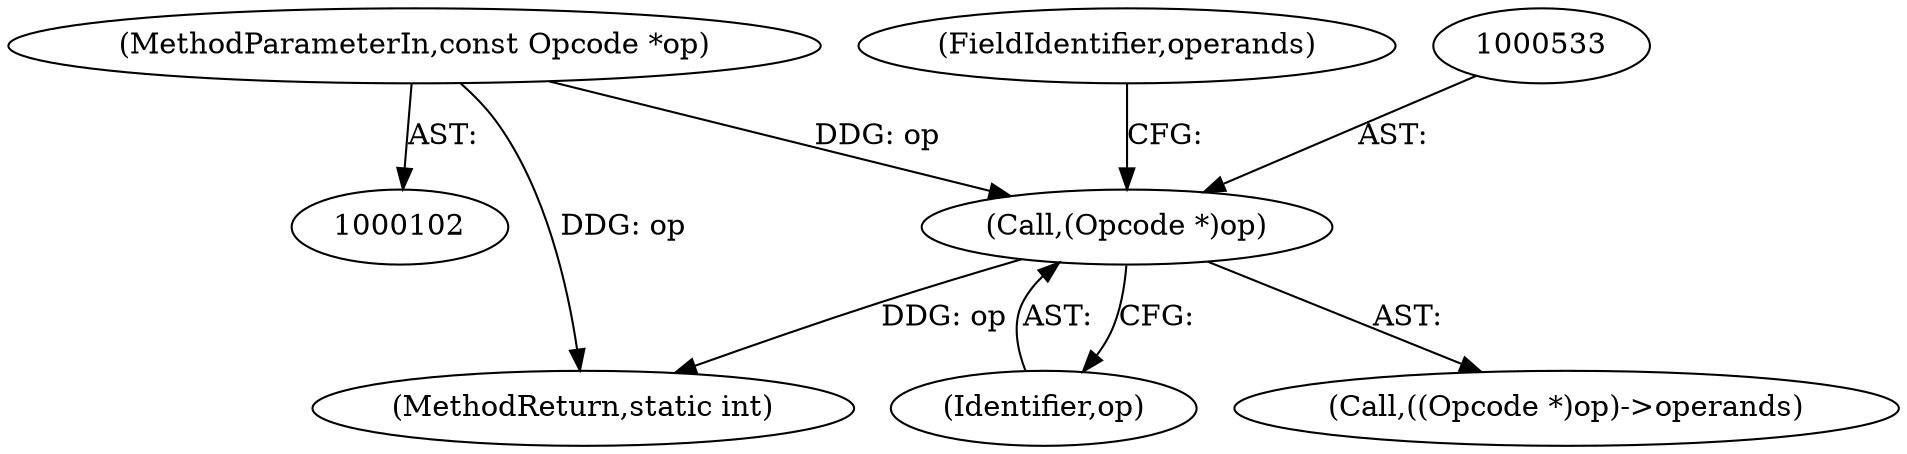 digraph "0_radare2_f17bfd9f1da05f30f23a4dd05e9d2363e1406948@pointer" {
"1000105" [label="(MethodParameterIn,const Opcode *op)"];
"1000532" [label="(Call,(Opcode *)op)"];
"1000534" [label="(Identifier,op)"];
"1003220" [label="(MethodReturn,static int)"];
"1000535" [label="(FieldIdentifier,operands)"];
"1000532" [label="(Call,(Opcode *)op)"];
"1000105" [label="(MethodParameterIn,const Opcode *op)"];
"1000531" [label="(Call,((Opcode *)op)->operands)"];
"1000105" -> "1000102"  [label="AST: "];
"1000105" -> "1003220"  [label="DDG: op"];
"1000105" -> "1000532"  [label="DDG: op"];
"1000532" -> "1000531"  [label="AST: "];
"1000532" -> "1000534"  [label="CFG: "];
"1000533" -> "1000532"  [label="AST: "];
"1000534" -> "1000532"  [label="AST: "];
"1000535" -> "1000532"  [label="CFG: "];
"1000532" -> "1003220"  [label="DDG: op"];
}
